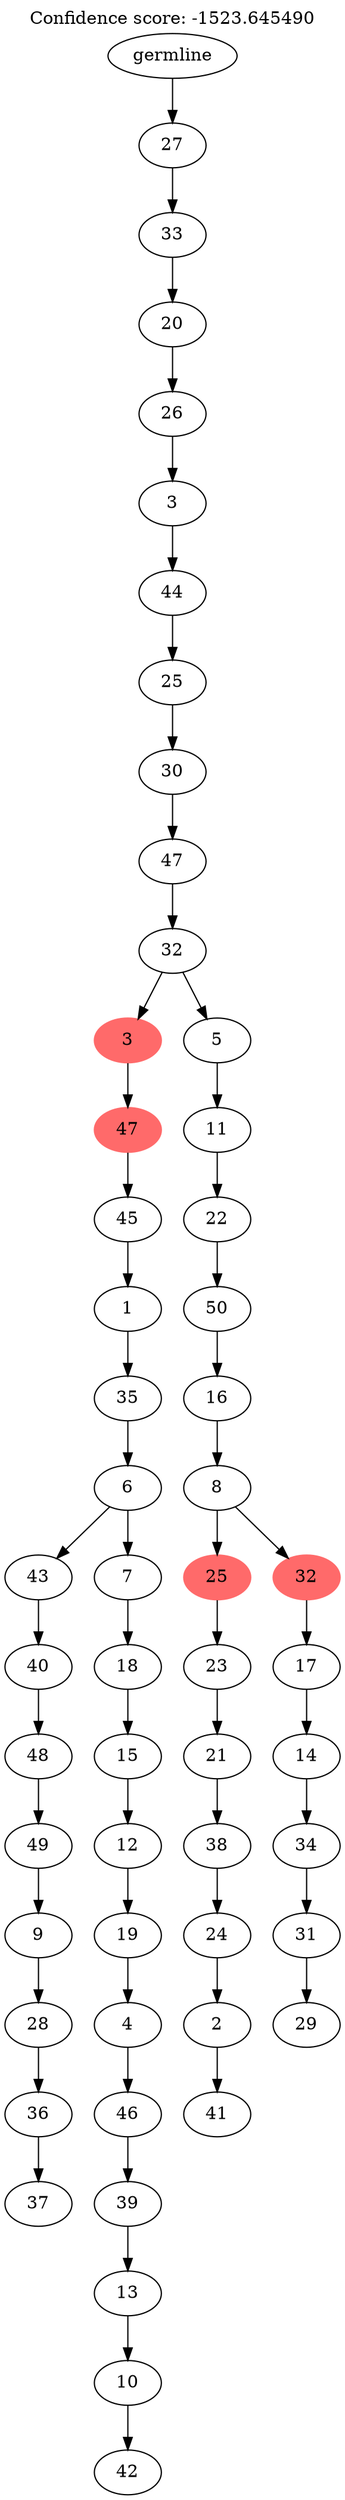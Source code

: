 digraph g {
	"53" -> "54";
	"54" [label="37"];
	"52" -> "53";
	"53" [label="36"];
	"51" -> "52";
	"52" [label="28"];
	"50" -> "51";
	"51" [label="9"];
	"49" -> "50";
	"50" [label="49"];
	"48" -> "49";
	"49" [label="48"];
	"47" -> "48";
	"48" [label="40"];
	"45" -> "46";
	"46" [label="42"];
	"44" -> "45";
	"45" [label="10"];
	"43" -> "44";
	"44" [label="13"];
	"42" -> "43";
	"43" [label="39"];
	"41" -> "42";
	"42" [label="46"];
	"40" -> "41";
	"41" [label="4"];
	"39" -> "40";
	"40" [label="19"];
	"38" -> "39";
	"39" [label="12"];
	"37" -> "38";
	"38" [label="15"];
	"36" -> "37";
	"37" [label="18"];
	"35" -> "36";
	"36" [label="7"];
	"35" -> "47";
	"47" [label="43"];
	"34" -> "35";
	"35" [label="6"];
	"33" -> "34";
	"34" [label="35"];
	"32" -> "33";
	"33" [label="1"];
	"31" -> "32";
	"32" [label="45"];
	"30" -> "31";
	"31" [color=indianred1, style=filled, label="47"];
	"28" -> "29";
	"29" [label="41"];
	"27" -> "28";
	"28" [label="2"];
	"26" -> "27";
	"27" [label="24"];
	"25" -> "26";
	"26" [label="38"];
	"24" -> "25";
	"25" [label="21"];
	"23" -> "24";
	"24" [label="23"];
	"21" -> "22";
	"22" [label="29"];
	"20" -> "21";
	"21" [label="31"];
	"19" -> "20";
	"20" [label="34"];
	"18" -> "19";
	"19" [label="14"];
	"17" -> "18";
	"18" [label="17"];
	"16" -> "17";
	"17" [color=indianred1, style=filled, label="32"];
	"16" -> "23";
	"23" [color=indianred1, style=filled, label="25"];
	"15" -> "16";
	"16" [label="8"];
	"14" -> "15";
	"15" [label="16"];
	"13" -> "14";
	"14" [label="50"];
	"12" -> "13";
	"13" [label="22"];
	"11" -> "12";
	"12" [label="11"];
	"10" -> "11";
	"11" [label="5"];
	"10" -> "30";
	"30" [color=indianred1, style=filled, label="3"];
	"9" -> "10";
	"10" [label="32"];
	"8" -> "9";
	"9" [label="47"];
	"7" -> "8";
	"8" [label="30"];
	"6" -> "7";
	"7" [label="25"];
	"5" -> "6";
	"6" [label="44"];
	"4" -> "5";
	"5" [label="3"];
	"3" -> "4";
	"4" [label="26"];
	"2" -> "3";
	"3" [label="20"];
	"1" -> "2";
	"2" [label="33"];
	"0" -> "1";
	"1" [label="27"];
	"0" [label="germline"];
	labelloc="t";
	label="Confidence score: -1523.645490";
}
